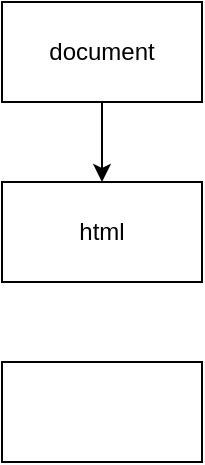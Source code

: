 <mxfile>
    <diagram id="PIjy8cjy3IBRdv8Qfwts" name="Page-1">
        <mxGraphModel dx="1036" dy="512" grid="1" gridSize="10" guides="1" tooltips="1" connect="1" arrows="1" fold="1" page="1" pageScale="1" pageWidth="850" pageHeight="1100" math="0" shadow="0">
            <root>
                <mxCell id="0"/>
                <mxCell id="1" parent="0"/>
                <mxCell id="3" value="html" style="rounded=0;whiteSpace=wrap;html=1;" parent="1" vertex="1">
                    <mxGeometry x="375" y="130" width="100" height="50" as="geometry"/>
                </mxCell>
                <mxCell id="5" value="" style="edgeStyle=none;html=1;" edge="1" parent="1" source="4" target="3">
                    <mxGeometry relative="1" as="geometry"/>
                </mxCell>
                <mxCell id="4" value="document" style="rounded=0;whiteSpace=wrap;html=1;" vertex="1" parent="1">
                    <mxGeometry x="375" y="40" width="100" height="50" as="geometry"/>
                </mxCell>
                <mxCell id="bpGdJJO3pF0jgnxl7R-N-5" value="" style="rounded=0;whiteSpace=wrap;html=1;" vertex="1" parent="1">
                    <mxGeometry x="375" y="220" width="100" height="50" as="geometry"/>
                </mxCell>
            </root>
        </mxGraphModel>
    </diagram>
</mxfile>